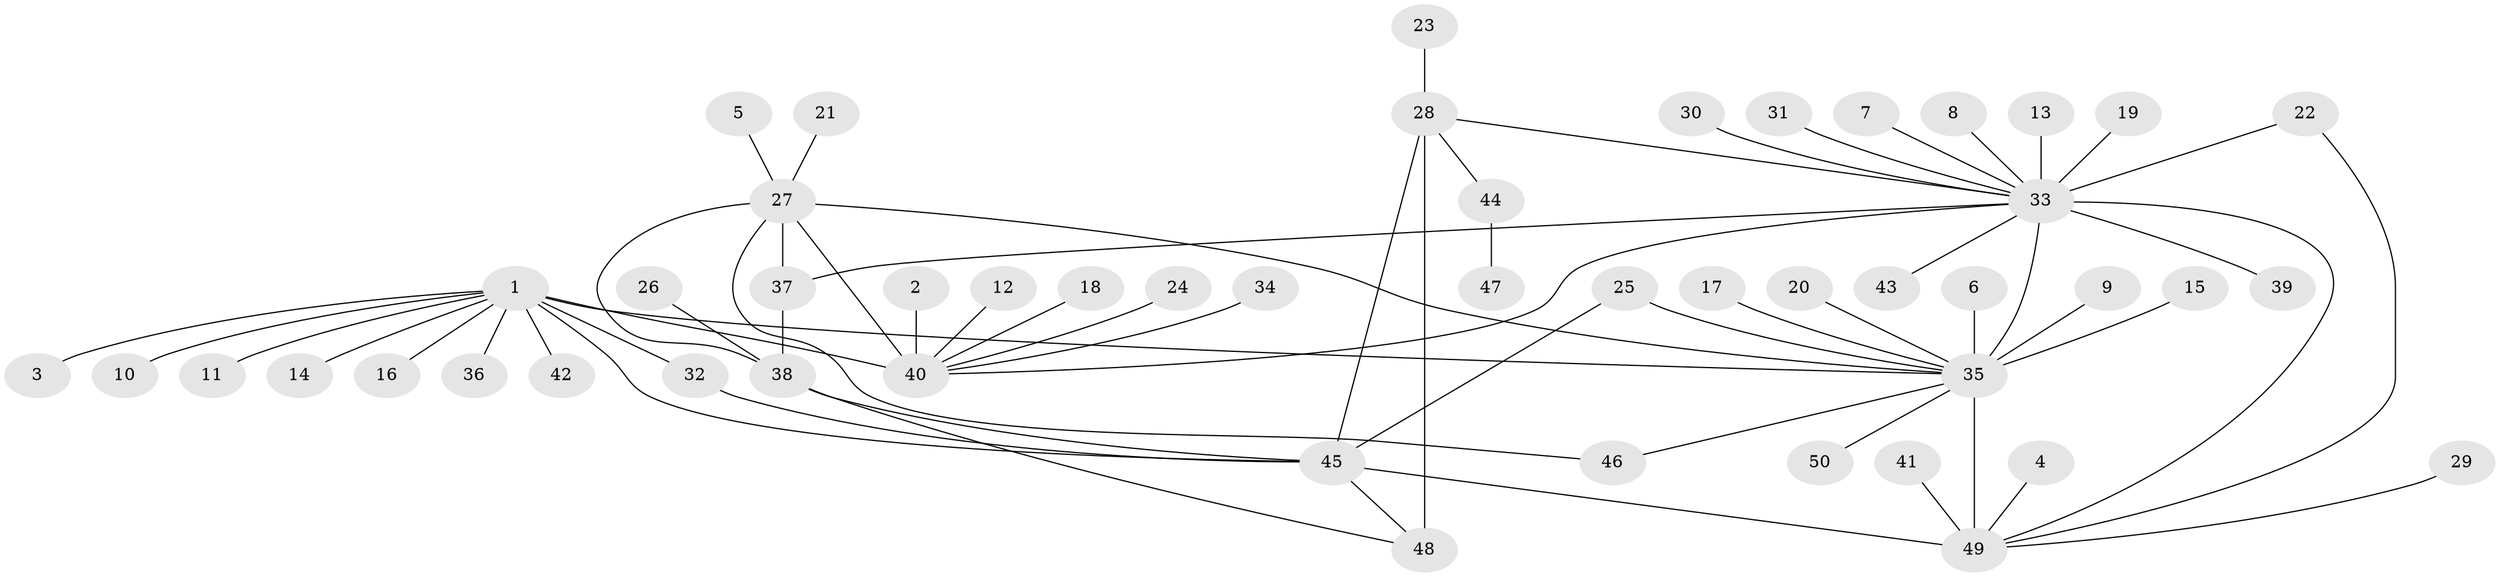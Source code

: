 // original degree distribution, {7: 0.05, 5: 0.05, 13: 0.01, 16: 0.01, 6: 0.05, 9: 0.03, 4: 0.03, 14: 0.01, 8: 0.02, 10: 0.01, 1: 0.61, 2: 0.09, 3: 0.03}
// Generated by graph-tools (version 1.1) at 2025/50/03/09/25 03:50:30]
// undirected, 50 vertices, 63 edges
graph export_dot {
graph [start="1"]
  node [color=gray90,style=filled];
  1;
  2;
  3;
  4;
  5;
  6;
  7;
  8;
  9;
  10;
  11;
  12;
  13;
  14;
  15;
  16;
  17;
  18;
  19;
  20;
  21;
  22;
  23;
  24;
  25;
  26;
  27;
  28;
  29;
  30;
  31;
  32;
  33;
  34;
  35;
  36;
  37;
  38;
  39;
  40;
  41;
  42;
  43;
  44;
  45;
  46;
  47;
  48;
  49;
  50;
  1 -- 3 [weight=1.0];
  1 -- 10 [weight=1.0];
  1 -- 11 [weight=1.0];
  1 -- 14 [weight=1.0];
  1 -- 16 [weight=1.0];
  1 -- 32 [weight=1.0];
  1 -- 35 [weight=1.0];
  1 -- 36 [weight=1.0];
  1 -- 40 [weight=4.0];
  1 -- 42 [weight=1.0];
  1 -- 45 [weight=1.0];
  2 -- 40 [weight=1.0];
  4 -- 49 [weight=1.0];
  5 -- 27 [weight=1.0];
  6 -- 35 [weight=1.0];
  7 -- 33 [weight=1.0];
  8 -- 33 [weight=1.0];
  9 -- 35 [weight=1.0];
  12 -- 40 [weight=1.0];
  13 -- 33 [weight=1.0];
  15 -- 35 [weight=1.0];
  17 -- 35 [weight=1.0];
  18 -- 40 [weight=1.0];
  19 -- 33 [weight=4.0];
  20 -- 35 [weight=1.0];
  21 -- 27 [weight=1.0];
  22 -- 33 [weight=1.0];
  22 -- 49 [weight=1.0];
  23 -- 28 [weight=1.0];
  24 -- 40 [weight=1.0];
  25 -- 35 [weight=1.0];
  25 -- 45 [weight=1.0];
  26 -- 38 [weight=1.0];
  27 -- 35 [weight=1.0];
  27 -- 37 [weight=3.0];
  27 -- 38 [weight=3.0];
  27 -- 40 [weight=1.0];
  27 -- 46 [weight=1.0];
  28 -- 33 [weight=1.0];
  28 -- 44 [weight=1.0];
  28 -- 45 [weight=4.0];
  28 -- 48 [weight=3.0];
  29 -- 49 [weight=1.0];
  30 -- 33 [weight=1.0];
  31 -- 33 [weight=1.0];
  32 -- 45 [weight=1.0];
  33 -- 35 [weight=2.0];
  33 -- 37 [weight=1.0];
  33 -- 39 [weight=1.0];
  33 -- 40 [weight=1.0];
  33 -- 43 [weight=1.0];
  33 -- 49 [weight=1.0];
  34 -- 40 [weight=1.0];
  35 -- 46 [weight=1.0];
  35 -- 49 [weight=4.0];
  35 -- 50 [weight=1.0];
  37 -- 38 [weight=1.0];
  38 -- 45 [weight=1.0];
  38 -- 48 [weight=1.0];
  41 -- 49 [weight=1.0];
  44 -- 47 [weight=1.0];
  45 -- 48 [weight=1.0];
  45 -- 49 [weight=1.0];
}
